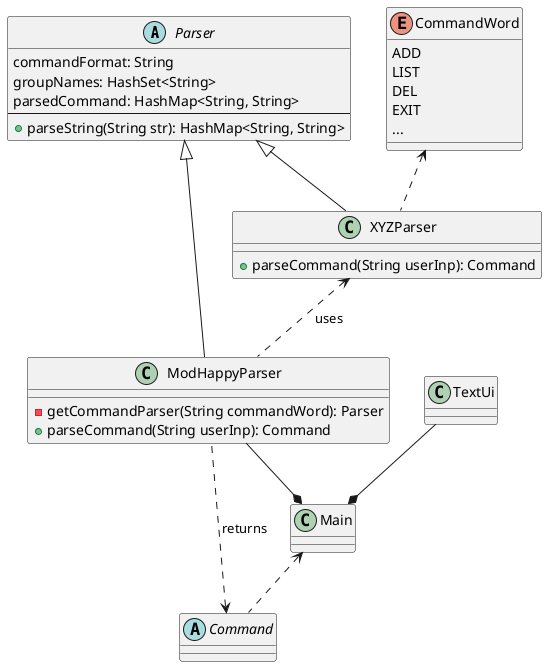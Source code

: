 @startuml
abstract class Parser {
    commandFormat: String
    groupNames: HashSet<String>
    parsedCommand: HashMap<String, String>
    --
    + parseString(String str): HashMap<String, String>
}

class XYZParser {
    + parseCommand(String userInp): Command
}

Parser <|-- XYZParser

enum CommandWord {
  ADD
  LIST
  DEL
  EXIT
  ...
}
CommandWord <..XYZParser
class ModHappyParser {
    - getCommandParser(String commandWord): Parser
    + parseCommand(String userInp): Command
}
Parser <|-- ModHappyParser
XYZParser <.. ModHappyParser: uses
ModHappyParser --* Main
abstract class Command {
}

Command <.. ModHappyParser: returns
Main <.. Command
TextUi --* Main
@enduml